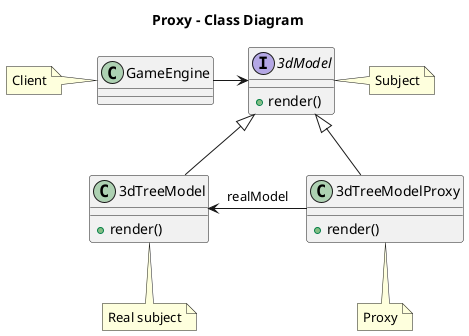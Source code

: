 @startuml

title Proxy - Class Diagram

class GameEngine{

}
note left: Client

interface 3dModel{
  +render()
}
note right: Subject


class 3dTreeModelProxy{
 +render()
}
note bottom: Proxy

class 3dTreeModel{
  +render()
}
note bottom: Real subject

GameEngine -> 3dModel
3dModel <|-- 3dTreeModel
3dModel <|-- 3dTreeModelProxy

3dTreeModel <- 3dTreeModelProxy : realModel

@enduml
